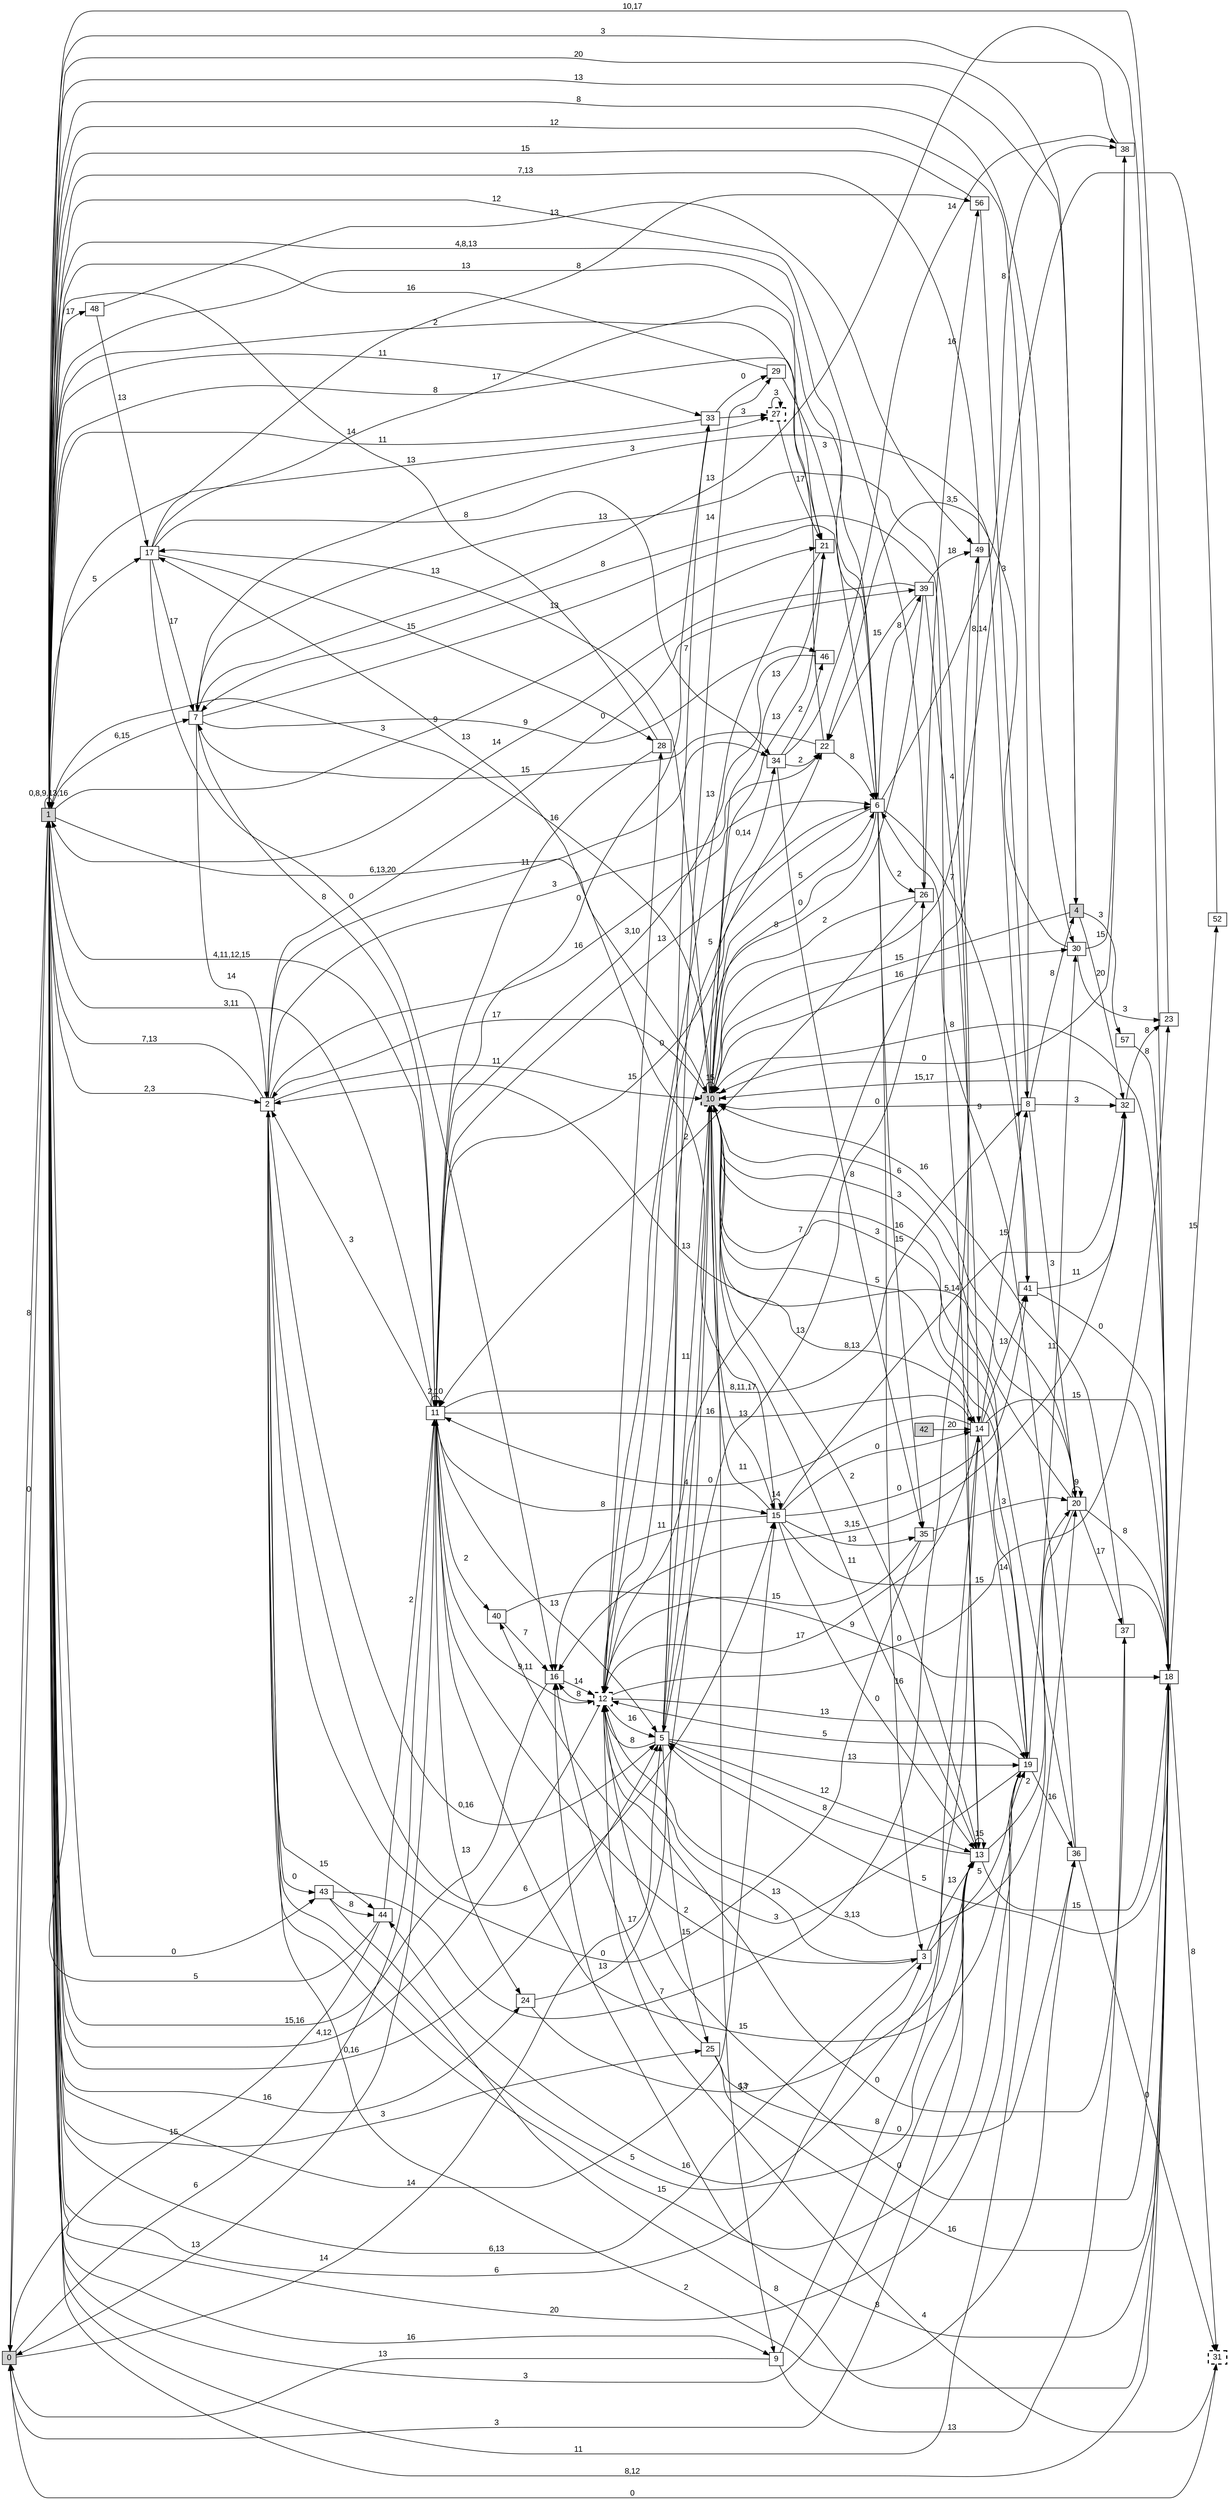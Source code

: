 digraph "NDFA" {
  rankdir=LR
  node [shape=box width=0.1 height=0.1 fontname=Arial]
  edge [fontname=Arial]
/* Estados */
 s0 [label="0" style="filled"] /* I:1 F:0 D:0 */
 s1 [label="1" style="filled"] /* I:1 F:0 D:0 */
 s2 [label="2" ] /* I:0 F:0 D:0 */
 s3 [label="3" ] /* I:0 F:0 D:0 */
 s4 [label="4" style="filled"] /* I:1 F:0 D:0 */
 s5 [label="5" ] /* I:0 F:0 D:0 */
 s6 [label="6" ] /* I:0 F:0 D:0 */
 s7 [label="7" ] /* I:0 F:0 D:0 */
 s8 [label="8" ] /* I:0 F:0 D:0 */
 s9 [label="9" ] /* I:0 F:0 D:0 */
 s10 [label="10" style="filled,bold,dashed"] /* I:1 F:1 D:0 */
 s11 [label="11" ] /* I:0 F:0 D:0 */
 s12 [label="12" style="bold,dashed"] /* I:0 F:1 D:0 */
 s13 [label="13" ] /* I:0 F:0 D:0 */
 s14 [label="14" ] /* I:0 F:0 D:0 */
 s15 [label="15" ] /* I:0 F:0 D:0 */
 s16 [label="16" ] /* I:0 F:0 D:0 */
 s17 [label="17" ] /* I:0 F:0 D:0 */
 s18 [label="18" ] /* I:0 F:0 D:0 */
 s19 [label="19" ] /* I:0 F:0 D:0 */
 s20 [label="20" ] /* I:0 F:0 D:0 */
 s21 [label="21" ] /* I:0 F:0 D:0 */
 s22 [label="22" ] /* I:0 F:0 D:0 */
 s23 [label="23" ] /* I:0 F:0 D:0 */
 s24 [label="24" ] /* I:0 F:0 D:0 */
 s25 [label="25" ] /* I:0 F:0 D:0 */
 s26 [label="26" ] /* I:0 F:0 D:0 */
 s27 [label="27" style="bold,dashed"] /* I:0 F:1 D:0 */
 s28 [label="28" ] /* I:0 F:0 D:0 */
 s29 [label="29" ] /* I:0 F:0 D:0 */
 s30 [label="30" ] /* I:0 F:0 D:0 */
 s31 [label="31" style="bold,dashed"] /* I:0 F:1 D:0 */
 s32 [label="32" ] /* I:0 F:0 D:0 */
 s33 [label="33" ] /* I:0 F:0 D:0 */
 s34 [label="34" ] /* I:0 F:0 D:0 */
 s35 [label="35" ] /* I:0 F:0 D:0 */
 s36 [label="36" ] /* I:0 F:0 D:0 */
 s37 [label="37" ] /* I:0 F:0 D:0 */
 s38 [label="38" ] /* I:0 F:0 D:0 */
 s39 [label="39" ] /* I:0 F:0 D:0 */
 s40 [label="40" ] /* I:0 F:0 D:0 */
 s41 [label="41" ] /* I:0 F:0 D:0 */
 s42 [label="42" style="filled"] /* I:1 F:0 D:0 */
 s43 [label="43" ] /* I:0 F:0 D:0 */
 s44 [label="44" ] /* I:0 F:0 D:0 */
 s46 [label="46" ] /* I:0 F:0 D:0 */
 s48 [label="48" ] /* I:0 F:0 D:0 */
 s49 [label="49" ] /* I:0 F:0 D:0 */
 s52 [label="52" ] /* I:0 F:0 D:0 */
 s56 [label="56" ] /* I:0 F:0 D:0 */
 s57 [label="57" ] /* I:0 F:0 D:0 */
/* Transiciones */
  s0 -> s1 [label="0"]
  s0 -> s5 [label="14"]
  s0 -> s11 [label="6"]
  s0 -> s31 [label="0"]
  s1 -> s0 [label="8"]
  s1 -> s1 [label="0,8,9,13,16"]
  s1 -> s2 [label="2,3"]
  s1 -> s3 [label="6"]
  s1 -> s4 [label="20"]
  s1 -> s5 [label="0,16"]
  s1 -> s6 [label="4,8,13"]
  s1 -> s7 [label="6,15"]
  s1 -> s9 [label="16"]
  s1 -> s10 [label="6,13,20"]
  s1 -> s11 [label="4,11,12,15"]
  s1 -> s15 [label="14"]
  s1 -> s17 [label="5"]
  s1 -> s20 [label="11"]
  s1 -> s21 [label="9"]
  s1 -> s24 [label="16"]
  s1 -> s25 [label="3"]
  s1 -> s26 [label="12"]
  s1 -> s27 [label="13"]
  s1 -> s30 [label="8"]
  s1 -> s33 [label="11"]
  s1 -> s43 [label="0"]
  s1 -> s48 [label="17"]
  s2 -> s1 [label="7,13"]
  s2 -> s5 [label="0,16"]
  s2 -> s6 [label="16"]
  s2 -> s10 [label="11"]
  s2 -> s13 [label="5"]
  s2 -> s15 [label="6"]
  s2 -> s19 [label="15"]
  s2 -> s22 [label="3"]
  s2 -> s34 [label="11"]
  s2 -> s36 [label="2"]
  s2 -> s39 [label="0"]
  s2 -> s43 [label="0"]
  s2 -> s44 [label="15"]
  s3 -> s1 [label="6,13"]
  s3 -> s12 [label="13"]
  s3 -> s13 [label="13"]
  s3 -> s19 [label="5"]
  s4 -> s1 [label="13"]
  s4 -> s10 [label="15"]
  s4 -> s32 [label="20"]
  s4 -> s57 [label="3"]
  s5 -> s10 [label="11"]
  s5 -> s12 [label="8"]
  s5 -> s13 [label="12"]
  s5 -> s19 [label="13"]
  s5 -> s25 [label="15"]
  s5 -> s26 [label="13"]
  s5 -> s29 [label="14"]
  s5 -> s33 [label="7"]
  s6 -> s1 [label="13"]
  s6 -> s3 [label="16"]
  s6 -> s10 [label="0"]
  s6 -> s11 [label="0"]
  s6 -> s26 [label="2"]
  s6 -> s35 [label="15"]
  s6 -> s38 [label="8"]
  s6 -> s39 [label="8"]
  s6 -> s41 [label="7"]
  s7 -> s2 [label="14"]
  s7 -> s6 [label="13"]
  s7 -> s11 [label="8"]
  s7 -> s13 [label="13"]
  s7 -> s18 [label="13"]
  s7 -> s46 [label="9"]
  s8 -> s1 [label="12"]
  s8 -> s4 [label="8"]
  s8 -> s10 [label="0"]
  s8 -> s20 [label="3"]
  s8 -> s32 [label="3"]
  s9 -> s0 [label="13"]
  s9 -> s14 [label="8"]
  s9 -> s37 [label="13"]
  s10 -> s1 [label="3"]
  s10 -> s2 [label="17"]
  s10 -> s5 [label="4"]
  s10 -> s6 [label="5"]
  s10 -> s9 [label="5,7"]
  s10 -> s10 [label="15"]
  s10 -> s13 [label="11"]
  s10 -> s14 [label="8,13"]
  s10 -> s15 [label="13"]
  s10 -> s17 [label="13"]
  s10 -> s19 [label="3"]
  s10 -> s20 [label="6"]
  s10 -> s21 [label="13"]
  s10 -> s30 [label="16"]
  s10 -> s34 [label="0,14"]
  s11 -> s0 [label="13"]
  s11 -> s1 [label="3,11"]
  s11 -> s2 [label="3"]
  s11 -> s3 [label="2"]
  s11 -> s5 [label="13"]
  s11 -> s6 [label="13"]
  s11 -> s8 [label="8,11,17"]
  s11 -> s11 [label="2,10"]
  s11 -> s12 [label="9,11"]
  s11 -> s14 [label="16"]
  s11 -> s15 [label="8"]
  s11 -> s24 [label="13"]
  s11 -> s33 [label="0"]
  s11 -> s40 [label="2"]
  s12 -> s1 [label="4,12"]
  s12 -> s5 [label="16"]
  s12 -> s16 [label="8"]
  s12 -> s18 [label="0"]
  s12 -> s19 [label="13"]
  s12 -> s22 [label="5"]
  s12 -> s23 [label="0"]
  s12 -> s28 [label="15"]
  s13 -> s0 [label="3"]
  s13 -> s1 [label="3"]
  s13 -> s5 [label="8"]
  s13 -> s7 [label="8"]
  s13 -> s10 [label="2"]
  s13 -> s13 [label="15"]
  s13 -> s18 [label="15"]
  s13 -> s20 [label="2"]
  s14 -> s8 [label="15"]
  s14 -> s11 [label="0"]
  s14 -> s12 [label="17"]
  s14 -> s18 [label="15"]
  s14 -> s19 [label="14"]
  s14 -> s41 [label="13"]
  s14 -> s44 [label="16"]
  s15 -> s10 [label="11"]
  s15 -> s13 [label="0"]
  s15 -> s14 [label="0"]
  s15 -> s15 [label="14"]
  s15 -> s16 [label="11"]
  s15 -> s17 [label="13"]
  s15 -> s18 [label="15"]
  s15 -> s32 [label="5,14"]
  s15 -> s35 [label="13"]
  s15 -> s41 [label="0"]
  s16 -> s1 [label="15,16"]
  s16 -> s12 [label="14"]
  s17 -> s7 [label="17"]
  s17 -> s16 [label="0"]
  s17 -> s21 [label="17"]
  s17 -> s28 [label="15"]
  s17 -> s34 [label="8"]
  s17 -> s56 [label="8"]
  s18 -> s1 [label="8,12"]
  s18 -> s5 [label="5"]
  s18 -> s10 [label="8"]
  s18 -> s16 [label="8"]
  s18 -> s31 [label="8"]
  s18 -> s52 [label="15"]
  s19 -> s1 [label="20"]
  s19 -> s10 [label="5"]
  s19 -> s11 [label="15"]
  s19 -> s12 [label="5"]
  s19 -> s30 [label="11"]
  s19 -> s36 [label="16"]
  s19 -> s40 [label="3"]
  s20 -> s2 [label="13"]
  s20 -> s10 [label="3"]
  s20 -> s12 [label="3,13"]
  s20 -> s18 [label="8"]
  s20 -> s20 [label="9"]
  s20 -> s37 [label="17"]
  s21 -> s1 [label="8"]
  s21 -> s10 [label="13"]
  s21 -> s12 [label="13"]
  s22 -> s1 [label="2"]
  s22 -> s6 [label="8"]
  s22 -> s7 [label="15"]
  s23 -> s1 [label="10,17"]
  s24 -> s10 [label="13"]
  s24 -> s13 [label="13"]
  s25 -> s16 [label="17"]
  s25 -> s18 [label="16"]
  s25 -> s36 [label="0"]
  s26 -> s10 [label="2"]
  s26 -> s11 [label="2"]
  s26 -> s56 [label="16"]
  s27 -> s21 [label="17"]
  s27 -> s27 [label="3"]
  s28 -> s1 [label="14"]
  s28 -> s11 [label="16"]
  s29 -> s1 [label="16"]
  s29 -> s6 [label="3"]
  s30 -> s22 [label="3,5"]
  s30 -> s23 [label="3"]
  s30 -> s38 [label="15"]
  s31 -> s12 [label="4"]
  s32 -> s10 [label="15,17"]
  s32 -> s16 [label="3,15"]
  s32 -> s23 [label="8"]
  s33 -> s1 [label="11"]
  s33 -> s27 [label="3"]
  s33 -> s29 [label="0"]
  s34 -> s22 [label="2"]
  s34 -> s35 [label="8"]
  s34 -> s38 [label="14"]
  s34 -> s46 [label="2"]
  s35 -> s2 [label="0"]
  s35 -> s12 [label="15"]
  s35 -> s20 [label="3"]
  s36 -> s6 [label="9"]
  s36 -> s10 [label="16"]
  s36 -> s31 [label="0"]
  s37 -> s10 [label="16"]
  s37 -> s12 [label="0"]
  s38 -> s1 [label="3"]
  s38 -> s10 [label="0"]
  s39 -> s1 [label="14"]
  s39 -> s12 [label="8"]
  s39 -> s14 [label="4"]
  s39 -> s22 [label="15"]
  s39 -> s49 [label="18"]
  s40 -> s16 [label="7"]
  s40 -> s18 [label="9"]
  s41 -> s7 [label="3"]
  s41 -> s18 [label="0"]
  s41 -> s32 [label="11"]
  s42 -> s14 [label="20"]
  s43 -> s18 [label="8"]
  s43 -> s44 [label="8"]
  s43 -> s49 [label="7"]
  s44 -> s0 [label="15"]
  s44 -> s1 [label="5"]
  s44 -> s11 [label="2"]
  s46 -> s11 [label="3,10"]
  s48 -> s17 [label="13"]
  s48 -> s49 [label="13"]
  s49 -> s1 [label="7,13"]
  s49 -> s12 [label="7"]
  s52 -> s10 [label="8,14"]
  s56 -> s1 [label="15"]
  s56 -> s8 [label="3"]
  s57 -> s18 [label="8"]
}
